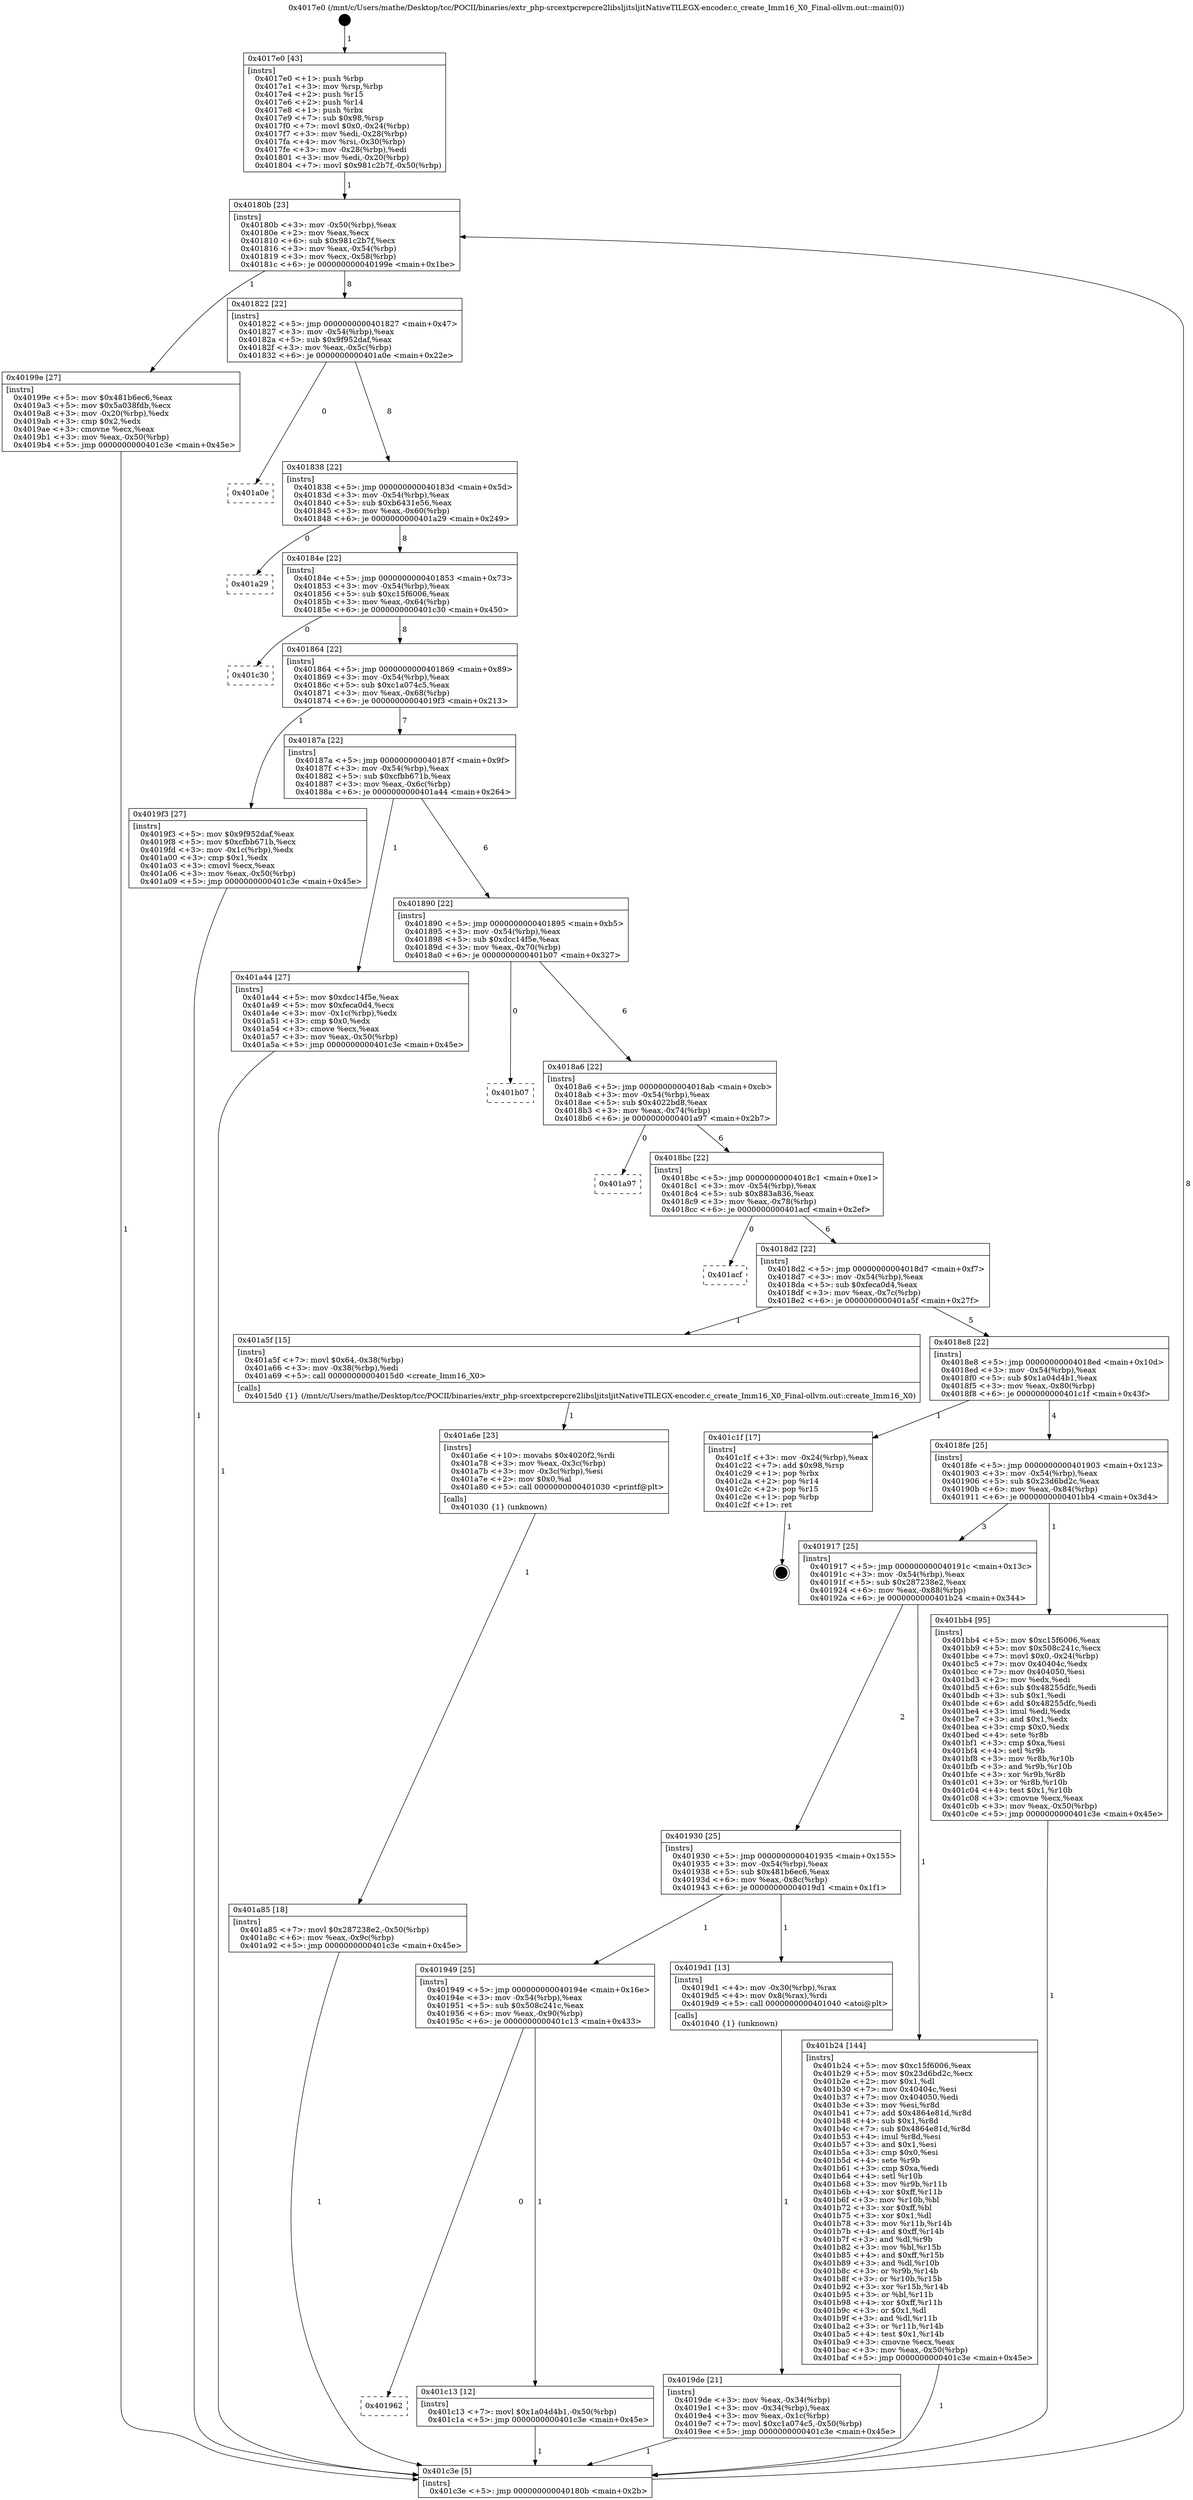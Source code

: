digraph "0x4017e0" {
  label = "0x4017e0 (/mnt/c/Users/mathe/Desktop/tcc/POCII/binaries/extr_php-srcextpcrepcre2libsljitsljitNativeTILEGX-encoder.c_create_Imm16_X0_Final-ollvm.out::main(0))"
  labelloc = "t"
  node[shape=record]

  Entry [label="",width=0.3,height=0.3,shape=circle,fillcolor=black,style=filled]
  "0x40180b" [label="{
     0x40180b [23]\l
     | [instrs]\l
     &nbsp;&nbsp;0x40180b \<+3\>: mov -0x50(%rbp),%eax\l
     &nbsp;&nbsp;0x40180e \<+2\>: mov %eax,%ecx\l
     &nbsp;&nbsp;0x401810 \<+6\>: sub $0x981c2b7f,%ecx\l
     &nbsp;&nbsp;0x401816 \<+3\>: mov %eax,-0x54(%rbp)\l
     &nbsp;&nbsp;0x401819 \<+3\>: mov %ecx,-0x58(%rbp)\l
     &nbsp;&nbsp;0x40181c \<+6\>: je 000000000040199e \<main+0x1be\>\l
  }"]
  "0x40199e" [label="{
     0x40199e [27]\l
     | [instrs]\l
     &nbsp;&nbsp;0x40199e \<+5\>: mov $0x481b6ec6,%eax\l
     &nbsp;&nbsp;0x4019a3 \<+5\>: mov $0x5a038fdb,%ecx\l
     &nbsp;&nbsp;0x4019a8 \<+3\>: mov -0x20(%rbp),%edx\l
     &nbsp;&nbsp;0x4019ab \<+3\>: cmp $0x2,%edx\l
     &nbsp;&nbsp;0x4019ae \<+3\>: cmovne %ecx,%eax\l
     &nbsp;&nbsp;0x4019b1 \<+3\>: mov %eax,-0x50(%rbp)\l
     &nbsp;&nbsp;0x4019b4 \<+5\>: jmp 0000000000401c3e \<main+0x45e\>\l
  }"]
  "0x401822" [label="{
     0x401822 [22]\l
     | [instrs]\l
     &nbsp;&nbsp;0x401822 \<+5\>: jmp 0000000000401827 \<main+0x47\>\l
     &nbsp;&nbsp;0x401827 \<+3\>: mov -0x54(%rbp),%eax\l
     &nbsp;&nbsp;0x40182a \<+5\>: sub $0x9f952daf,%eax\l
     &nbsp;&nbsp;0x40182f \<+3\>: mov %eax,-0x5c(%rbp)\l
     &nbsp;&nbsp;0x401832 \<+6\>: je 0000000000401a0e \<main+0x22e\>\l
  }"]
  "0x401c3e" [label="{
     0x401c3e [5]\l
     | [instrs]\l
     &nbsp;&nbsp;0x401c3e \<+5\>: jmp 000000000040180b \<main+0x2b\>\l
  }"]
  "0x4017e0" [label="{
     0x4017e0 [43]\l
     | [instrs]\l
     &nbsp;&nbsp;0x4017e0 \<+1\>: push %rbp\l
     &nbsp;&nbsp;0x4017e1 \<+3\>: mov %rsp,%rbp\l
     &nbsp;&nbsp;0x4017e4 \<+2\>: push %r15\l
     &nbsp;&nbsp;0x4017e6 \<+2\>: push %r14\l
     &nbsp;&nbsp;0x4017e8 \<+1\>: push %rbx\l
     &nbsp;&nbsp;0x4017e9 \<+7\>: sub $0x98,%rsp\l
     &nbsp;&nbsp;0x4017f0 \<+7\>: movl $0x0,-0x24(%rbp)\l
     &nbsp;&nbsp;0x4017f7 \<+3\>: mov %edi,-0x28(%rbp)\l
     &nbsp;&nbsp;0x4017fa \<+4\>: mov %rsi,-0x30(%rbp)\l
     &nbsp;&nbsp;0x4017fe \<+3\>: mov -0x28(%rbp),%edi\l
     &nbsp;&nbsp;0x401801 \<+3\>: mov %edi,-0x20(%rbp)\l
     &nbsp;&nbsp;0x401804 \<+7\>: movl $0x981c2b7f,-0x50(%rbp)\l
  }"]
  Exit [label="",width=0.3,height=0.3,shape=circle,fillcolor=black,style=filled,peripheries=2]
  "0x401a0e" [label="{
     0x401a0e\l
  }", style=dashed]
  "0x401838" [label="{
     0x401838 [22]\l
     | [instrs]\l
     &nbsp;&nbsp;0x401838 \<+5\>: jmp 000000000040183d \<main+0x5d\>\l
     &nbsp;&nbsp;0x40183d \<+3\>: mov -0x54(%rbp),%eax\l
     &nbsp;&nbsp;0x401840 \<+5\>: sub $0xb6431e56,%eax\l
     &nbsp;&nbsp;0x401845 \<+3\>: mov %eax,-0x60(%rbp)\l
     &nbsp;&nbsp;0x401848 \<+6\>: je 0000000000401a29 \<main+0x249\>\l
  }"]
  "0x401962" [label="{
     0x401962\l
  }", style=dashed]
  "0x401a29" [label="{
     0x401a29\l
  }", style=dashed]
  "0x40184e" [label="{
     0x40184e [22]\l
     | [instrs]\l
     &nbsp;&nbsp;0x40184e \<+5\>: jmp 0000000000401853 \<main+0x73\>\l
     &nbsp;&nbsp;0x401853 \<+3\>: mov -0x54(%rbp),%eax\l
     &nbsp;&nbsp;0x401856 \<+5\>: sub $0xc15f6006,%eax\l
     &nbsp;&nbsp;0x40185b \<+3\>: mov %eax,-0x64(%rbp)\l
     &nbsp;&nbsp;0x40185e \<+6\>: je 0000000000401c30 \<main+0x450\>\l
  }"]
  "0x401c13" [label="{
     0x401c13 [12]\l
     | [instrs]\l
     &nbsp;&nbsp;0x401c13 \<+7\>: movl $0x1a04d4b1,-0x50(%rbp)\l
     &nbsp;&nbsp;0x401c1a \<+5\>: jmp 0000000000401c3e \<main+0x45e\>\l
  }"]
  "0x401c30" [label="{
     0x401c30\l
  }", style=dashed]
  "0x401864" [label="{
     0x401864 [22]\l
     | [instrs]\l
     &nbsp;&nbsp;0x401864 \<+5\>: jmp 0000000000401869 \<main+0x89\>\l
     &nbsp;&nbsp;0x401869 \<+3\>: mov -0x54(%rbp),%eax\l
     &nbsp;&nbsp;0x40186c \<+5\>: sub $0xc1a074c5,%eax\l
     &nbsp;&nbsp;0x401871 \<+3\>: mov %eax,-0x68(%rbp)\l
     &nbsp;&nbsp;0x401874 \<+6\>: je 00000000004019f3 \<main+0x213\>\l
  }"]
  "0x401a85" [label="{
     0x401a85 [18]\l
     | [instrs]\l
     &nbsp;&nbsp;0x401a85 \<+7\>: movl $0x287238e2,-0x50(%rbp)\l
     &nbsp;&nbsp;0x401a8c \<+6\>: mov %eax,-0x9c(%rbp)\l
     &nbsp;&nbsp;0x401a92 \<+5\>: jmp 0000000000401c3e \<main+0x45e\>\l
  }"]
  "0x4019f3" [label="{
     0x4019f3 [27]\l
     | [instrs]\l
     &nbsp;&nbsp;0x4019f3 \<+5\>: mov $0x9f952daf,%eax\l
     &nbsp;&nbsp;0x4019f8 \<+5\>: mov $0xcfbb671b,%ecx\l
     &nbsp;&nbsp;0x4019fd \<+3\>: mov -0x1c(%rbp),%edx\l
     &nbsp;&nbsp;0x401a00 \<+3\>: cmp $0x1,%edx\l
     &nbsp;&nbsp;0x401a03 \<+3\>: cmovl %ecx,%eax\l
     &nbsp;&nbsp;0x401a06 \<+3\>: mov %eax,-0x50(%rbp)\l
     &nbsp;&nbsp;0x401a09 \<+5\>: jmp 0000000000401c3e \<main+0x45e\>\l
  }"]
  "0x40187a" [label="{
     0x40187a [22]\l
     | [instrs]\l
     &nbsp;&nbsp;0x40187a \<+5\>: jmp 000000000040187f \<main+0x9f\>\l
     &nbsp;&nbsp;0x40187f \<+3\>: mov -0x54(%rbp),%eax\l
     &nbsp;&nbsp;0x401882 \<+5\>: sub $0xcfbb671b,%eax\l
     &nbsp;&nbsp;0x401887 \<+3\>: mov %eax,-0x6c(%rbp)\l
     &nbsp;&nbsp;0x40188a \<+6\>: je 0000000000401a44 \<main+0x264\>\l
  }"]
  "0x401a6e" [label="{
     0x401a6e [23]\l
     | [instrs]\l
     &nbsp;&nbsp;0x401a6e \<+10\>: movabs $0x4020f2,%rdi\l
     &nbsp;&nbsp;0x401a78 \<+3\>: mov %eax,-0x3c(%rbp)\l
     &nbsp;&nbsp;0x401a7b \<+3\>: mov -0x3c(%rbp),%esi\l
     &nbsp;&nbsp;0x401a7e \<+2\>: mov $0x0,%al\l
     &nbsp;&nbsp;0x401a80 \<+5\>: call 0000000000401030 \<printf@plt\>\l
     | [calls]\l
     &nbsp;&nbsp;0x401030 \{1\} (unknown)\l
  }"]
  "0x401a44" [label="{
     0x401a44 [27]\l
     | [instrs]\l
     &nbsp;&nbsp;0x401a44 \<+5\>: mov $0xdcc14f5e,%eax\l
     &nbsp;&nbsp;0x401a49 \<+5\>: mov $0xfeca0d4,%ecx\l
     &nbsp;&nbsp;0x401a4e \<+3\>: mov -0x1c(%rbp),%edx\l
     &nbsp;&nbsp;0x401a51 \<+3\>: cmp $0x0,%edx\l
     &nbsp;&nbsp;0x401a54 \<+3\>: cmove %ecx,%eax\l
     &nbsp;&nbsp;0x401a57 \<+3\>: mov %eax,-0x50(%rbp)\l
     &nbsp;&nbsp;0x401a5a \<+5\>: jmp 0000000000401c3e \<main+0x45e\>\l
  }"]
  "0x401890" [label="{
     0x401890 [22]\l
     | [instrs]\l
     &nbsp;&nbsp;0x401890 \<+5\>: jmp 0000000000401895 \<main+0xb5\>\l
     &nbsp;&nbsp;0x401895 \<+3\>: mov -0x54(%rbp),%eax\l
     &nbsp;&nbsp;0x401898 \<+5\>: sub $0xdcc14f5e,%eax\l
     &nbsp;&nbsp;0x40189d \<+3\>: mov %eax,-0x70(%rbp)\l
     &nbsp;&nbsp;0x4018a0 \<+6\>: je 0000000000401b07 \<main+0x327\>\l
  }"]
  "0x4019de" [label="{
     0x4019de [21]\l
     | [instrs]\l
     &nbsp;&nbsp;0x4019de \<+3\>: mov %eax,-0x34(%rbp)\l
     &nbsp;&nbsp;0x4019e1 \<+3\>: mov -0x34(%rbp),%eax\l
     &nbsp;&nbsp;0x4019e4 \<+3\>: mov %eax,-0x1c(%rbp)\l
     &nbsp;&nbsp;0x4019e7 \<+7\>: movl $0xc1a074c5,-0x50(%rbp)\l
     &nbsp;&nbsp;0x4019ee \<+5\>: jmp 0000000000401c3e \<main+0x45e\>\l
  }"]
  "0x401b07" [label="{
     0x401b07\l
  }", style=dashed]
  "0x4018a6" [label="{
     0x4018a6 [22]\l
     | [instrs]\l
     &nbsp;&nbsp;0x4018a6 \<+5\>: jmp 00000000004018ab \<main+0xcb\>\l
     &nbsp;&nbsp;0x4018ab \<+3\>: mov -0x54(%rbp),%eax\l
     &nbsp;&nbsp;0x4018ae \<+5\>: sub $0x4022bd8,%eax\l
     &nbsp;&nbsp;0x4018b3 \<+3\>: mov %eax,-0x74(%rbp)\l
     &nbsp;&nbsp;0x4018b6 \<+6\>: je 0000000000401a97 \<main+0x2b7\>\l
  }"]
  "0x401949" [label="{
     0x401949 [25]\l
     | [instrs]\l
     &nbsp;&nbsp;0x401949 \<+5\>: jmp 000000000040194e \<main+0x16e\>\l
     &nbsp;&nbsp;0x40194e \<+3\>: mov -0x54(%rbp),%eax\l
     &nbsp;&nbsp;0x401951 \<+5\>: sub $0x508c241c,%eax\l
     &nbsp;&nbsp;0x401956 \<+6\>: mov %eax,-0x90(%rbp)\l
     &nbsp;&nbsp;0x40195c \<+6\>: je 0000000000401c13 \<main+0x433\>\l
  }"]
  "0x401a97" [label="{
     0x401a97\l
  }", style=dashed]
  "0x4018bc" [label="{
     0x4018bc [22]\l
     | [instrs]\l
     &nbsp;&nbsp;0x4018bc \<+5\>: jmp 00000000004018c1 \<main+0xe1\>\l
     &nbsp;&nbsp;0x4018c1 \<+3\>: mov -0x54(%rbp),%eax\l
     &nbsp;&nbsp;0x4018c4 \<+5\>: sub $0x883a836,%eax\l
     &nbsp;&nbsp;0x4018c9 \<+3\>: mov %eax,-0x78(%rbp)\l
     &nbsp;&nbsp;0x4018cc \<+6\>: je 0000000000401acf \<main+0x2ef\>\l
  }"]
  "0x4019d1" [label="{
     0x4019d1 [13]\l
     | [instrs]\l
     &nbsp;&nbsp;0x4019d1 \<+4\>: mov -0x30(%rbp),%rax\l
     &nbsp;&nbsp;0x4019d5 \<+4\>: mov 0x8(%rax),%rdi\l
     &nbsp;&nbsp;0x4019d9 \<+5\>: call 0000000000401040 \<atoi@plt\>\l
     | [calls]\l
     &nbsp;&nbsp;0x401040 \{1\} (unknown)\l
  }"]
  "0x401acf" [label="{
     0x401acf\l
  }", style=dashed]
  "0x4018d2" [label="{
     0x4018d2 [22]\l
     | [instrs]\l
     &nbsp;&nbsp;0x4018d2 \<+5\>: jmp 00000000004018d7 \<main+0xf7\>\l
     &nbsp;&nbsp;0x4018d7 \<+3\>: mov -0x54(%rbp),%eax\l
     &nbsp;&nbsp;0x4018da \<+5\>: sub $0xfeca0d4,%eax\l
     &nbsp;&nbsp;0x4018df \<+3\>: mov %eax,-0x7c(%rbp)\l
     &nbsp;&nbsp;0x4018e2 \<+6\>: je 0000000000401a5f \<main+0x27f\>\l
  }"]
  "0x401930" [label="{
     0x401930 [25]\l
     | [instrs]\l
     &nbsp;&nbsp;0x401930 \<+5\>: jmp 0000000000401935 \<main+0x155\>\l
     &nbsp;&nbsp;0x401935 \<+3\>: mov -0x54(%rbp),%eax\l
     &nbsp;&nbsp;0x401938 \<+5\>: sub $0x481b6ec6,%eax\l
     &nbsp;&nbsp;0x40193d \<+6\>: mov %eax,-0x8c(%rbp)\l
     &nbsp;&nbsp;0x401943 \<+6\>: je 00000000004019d1 \<main+0x1f1\>\l
  }"]
  "0x401a5f" [label="{
     0x401a5f [15]\l
     | [instrs]\l
     &nbsp;&nbsp;0x401a5f \<+7\>: movl $0x64,-0x38(%rbp)\l
     &nbsp;&nbsp;0x401a66 \<+3\>: mov -0x38(%rbp),%edi\l
     &nbsp;&nbsp;0x401a69 \<+5\>: call 00000000004015d0 \<create_Imm16_X0\>\l
     | [calls]\l
     &nbsp;&nbsp;0x4015d0 \{1\} (/mnt/c/Users/mathe/Desktop/tcc/POCII/binaries/extr_php-srcextpcrepcre2libsljitsljitNativeTILEGX-encoder.c_create_Imm16_X0_Final-ollvm.out::create_Imm16_X0)\l
  }"]
  "0x4018e8" [label="{
     0x4018e8 [22]\l
     | [instrs]\l
     &nbsp;&nbsp;0x4018e8 \<+5\>: jmp 00000000004018ed \<main+0x10d\>\l
     &nbsp;&nbsp;0x4018ed \<+3\>: mov -0x54(%rbp),%eax\l
     &nbsp;&nbsp;0x4018f0 \<+5\>: sub $0x1a04d4b1,%eax\l
     &nbsp;&nbsp;0x4018f5 \<+3\>: mov %eax,-0x80(%rbp)\l
     &nbsp;&nbsp;0x4018f8 \<+6\>: je 0000000000401c1f \<main+0x43f\>\l
  }"]
  "0x401b24" [label="{
     0x401b24 [144]\l
     | [instrs]\l
     &nbsp;&nbsp;0x401b24 \<+5\>: mov $0xc15f6006,%eax\l
     &nbsp;&nbsp;0x401b29 \<+5\>: mov $0x23d6bd2c,%ecx\l
     &nbsp;&nbsp;0x401b2e \<+2\>: mov $0x1,%dl\l
     &nbsp;&nbsp;0x401b30 \<+7\>: mov 0x40404c,%esi\l
     &nbsp;&nbsp;0x401b37 \<+7\>: mov 0x404050,%edi\l
     &nbsp;&nbsp;0x401b3e \<+3\>: mov %esi,%r8d\l
     &nbsp;&nbsp;0x401b41 \<+7\>: add $0x4864e81d,%r8d\l
     &nbsp;&nbsp;0x401b48 \<+4\>: sub $0x1,%r8d\l
     &nbsp;&nbsp;0x401b4c \<+7\>: sub $0x4864e81d,%r8d\l
     &nbsp;&nbsp;0x401b53 \<+4\>: imul %r8d,%esi\l
     &nbsp;&nbsp;0x401b57 \<+3\>: and $0x1,%esi\l
     &nbsp;&nbsp;0x401b5a \<+3\>: cmp $0x0,%esi\l
     &nbsp;&nbsp;0x401b5d \<+4\>: sete %r9b\l
     &nbsp;&nbsp;0x401b61 \<+3\>: cmp $0xa,%edi\l
     &nbsp;&nbsp;0x401b64 \<+4\>: setl %r10b\l
     &nbsp;&nbsp;0x401b68 \<+3\>: mov %r9b,%r11b\l
     &nbsp;&nbsp;0x401b6b \<+4\>: xor $0xff,%r11b\l
     &nbsp;&nbsp;0x401b6f \<+3\>: mov %r10b,%bl\l
     &nbsp;&nbsp;0x401b72 \<+3\>: xor $0xff,%bl\l
     &nbsp;&nbsp;0x401b75 \<+3\>: xor $0x1,%dl\l
     &nbsp;&nbsp;0x401b78 \<+3\>: mov %r11b,%r14b\l
     &nbsp;&nbsp;0x401b7b \<+4\>: and $0xff,%r14b\l
     &nbsp;&nbsp;0x401b7f \<+3\>: and %dl,%r9b\l
     &nbsp;&nbsp;0x401b82 \<+3\>: mov %bl,%r15b\l
     &nbsp;&nbsp;0x401b85 \<+4\>: and $0xff,%r15b\l
     &nbsp;&nbsp;0x401b89 \<+3\>: and %dl,%r10b\l
     &nbsp;&nbsp;0x401b8c \<+3\>: or %r9b,%r14b\l
     &nbsp;&nbsp;0x401b8f \<+3\>: or %r10b,%r15b\l
     &nbsp;&nbsp;0x401b92 \<+3\>: xor %r15b,%r14b\l
     &nbsp;&nbsp;0x401b95 \<+3\>: or %bl,%r11b\l
     &nbsp;&nbsp;0x401b98 \<+4\>: xor $0xff,%r11b\l
     &nbsp;&nbsp;0x401b9c \<+3\>: or $0x1,%dl\l
     &nbsp;&nbsp;0x401b9f \<+3\>: and %dl,%r11b\l
     &nbsp;&nbsp;0x401ba2 \<+3\>: or %r11b,%r14b\l
     &nbsp;&nbsp;0x401ba5 \<+4\>: test $0x1,%r14b\l
     &nbsp;&nbsp;0x401ba9 \<+3\>: cmovne %ecx,%eax\l
     &nbsp;&nbsp;0x401bac \<+3\>: mov %eax,-0x50(%rbp)\l
     &nbsp;&nbsp;0x401baf \<+5\>: jmp 0000000000401c3e \<main+0x45e\>\l
  }"]
  "0x401c1f" [label="{
     0x401c1f [17]\l
     | [instrs]\l
     &nbsp;&nbsp;0x401c1f \<+3\>: mov -0x24(%rbp),%eax\l
     &nbsp;&nbsp;0x401c22 \<+7\>: add $0x98,%rsp\l
     &nbsp;&nbsp;0x401c29 \<+1\>: pop %rbx\l
     &nbsp;&nbsp;0x401c2a \<+2\>: pop %r14\l
     &nbsp;&nbsp;0x401c2c \<+2\>: pop %r15\l
     &nbsp;&nbsp;0x401c2e \<+1\>: pop %rbp\l
     &nbsp;&nbsp;0x401c2f \<+1\>: ret\l
  }"]
  "0x4018fe" [label="{
     0x4018fe [25]\l
     | [instrs]\l
     &nbsp;&nbsp;0x4018fe \<+5\>: jmp 0000000000401903 \<main+0x123\>\l
     &nbsp;&nbsp;0x401903 \<+3\>: mov -0x54(%rbp),%eax\l
     &nbsp;&nbsp;0x401906 \<+5\>: sub $0x23d6bd2c,%eax\l
     &nbsp;&nbsp;0x40190b \<+6\>: mov %eax,-0x84(%rbp)\l
     &nbsp;&nbsp;0x401911 \<+6\>: je 0000000000401bb4 \<main+0x3d4\>\l
  }"]
  "0x401917" [label="{
     0x401917 [25]\l
     | [instrs]\l
     &nbsp;&nbsp;0x401917 \<+5\>: jmp 000000000040191c \<main+0x13c\>\l
     &nbsp;&nbsp;0x40191c \<+3\>: mov -0x54(%rbp),%eax\l
     &nbsp;&nbsp;0x40191f \<+5\>: sub $0x287238e2,%eax\l
     &nbsp;&nbsp;0x401924 \<+6\>: mov %eax,-0x88(%rbp)\l
     &nbsp;&nbsp;0x40192a \<+6\>: je 0000000000401b24 \<main+0x344\>\l
  }"]
  "0x401bb4" [label="{
     0x401bb4 [95]\l
     | [instrs]\l
     &nbsp;&nbsp;0x401bb4 \<+5\>: mov $0xc15f6006,%eax\l
     &nbsp;&nbsp;0x401bb9 \<+5\>: mov $0x508c241c,%ecx\l
     &nbsp;&nbsp;0x401bbe \<+7\>: movl $0x0,-0x24(%rbp)\l
     &nbsp;&nbsp;0x401bc5 \<+7\>: mov 0x40404c,%edx\l
     &nbsp;&nbsp;0x401bcc \<+7\>: mov 0x404050,%esi\l
     &nbsp;&nbsp;0x401bd3 \<+2\>: mov %edx,%edi\l
     &nbsp;&nbsp;0x401bd5 \<+6\>: sub $0x48255dfc,%edi\l
     &nbsp;&nbsp;0x401bdb \<+3\>: sub $0x1,%edi\l
     &nbsp;&nbsp;0x401bde \<+6\>: add $0x48255dfc,%edi\l
     &nbsp;&nbsp;0x401be4 \<+3\>: imul %edi,%edx\l
     &nbsp;&nbsp;0x401be7 \<+3\>: and $0x1,%edx\l
     &nbsp;&nbsp;0x401bea \<+3\>: cmp $0x0,%edx\l
     &nbsp;&nbsp;0x401bed \<+4\>: sete %r8b\l
     &nbsp;&nbsp;0x401bf1 \<+3\>: cmp $0xa,%esi\l
     &nbsp;&nbsp;0x401bf4 \<+4\>: setl %r9b\l
     &nbsp;&nbsp;0x401bf8 \<+3\>: mov %r8b,%r10b\l
     &nbsp;&nbsp;0x401bfb \<+3\>: and %r9b,%r10b\l
     &nbsp;&nbsp;0x401bfe \<+3\>: xor %r9b,%r8b\l
     &nbsp;&nbsp;0x401c01 \<+3\>: or %r8b,%r10b\l
     &nbsp;&nbsp;0x401c04 \<+4\>: test $0x1,%r10b\l
     &nbsp;&nbsp;0x401c08 \<+3\>: cmovne %ecx,%eax\l
     &nbsp;&nbsp;0x401c0b \<+3\>: mov %eax,-0x50(%rbp)\l
     &nbsp;&nbsp;0x401c0e \<+5\>: jmp 0000000000401c3e \<main+0x45e\>\l
  }"]
  Entry -> "0x4017e0" [label=" 1"]
  "0x40180b" -> "0x40199e" [label=" 1"]
  "0x40180b" -> "0x401822" [label=" 8"]
  "0x40199e" -> "0x401c3e" [label=" 1"]
  "0x4017e0" -> "0x40180b" [label=" 1"]
  "0x401c3e" -> "0x40180b" [label=" 8"]
  "0x401c1f" -> Exit [label=" 1"]
  "0x401822" -> "0x401a0e" [label=" 0"]
  "0x401822" -> "0x401838" [label=" 8"]
  "0x401c13" -> "0x401c3e" [label=" 1"]
  "0x401838" -> "0x401a29" [label=" 0"]
  "0x401838" -> "0x40184e" [label=" 8"]
  "0x401949" -> "0x401962" [label=" 0"]
  "0x40184e" -> "0x401c30" [label=" 0"]
  "0x40184e" -> "0x401864" [label=" 8"]
  "0x401949" -> "0x401c13" [label=" 1"]
  "0x401864" -> "0x4019f3" [label=" 1"]
  "0x401864" -> "0x40187a" [label=" 7"]
  "0x401bb4" -> "0x401c3e" [label=" 1"]
  "0x40187a" -> "0x401a44" [label=" 1"]
  "0x40187a" -> "0x401890" [label=" 6"]
  "0x401b24" -> "0x401c3e" [label=" 1"]
  "0x401890" -> "0x401b07" [label=" 0"]
  "0x401890" -> "0x4018a6" [label=" 6"]
  "0x401a85" -> "0x401c3e" [label=" 1"]
  "0x4018a6" -> "0x401a97" [label=" 0"]
  "0x4018a6" -> "0x4018bc" [label=" 6"]
  "0x401a6e" -> "0x401a85" [label=" 1"]
  "0x4018bc" -> "0x401acf" [label=" 0"]
  "0x4018bc" -> "0x4018d2" [label=" 6"]
  "0x401a5f" -> "0x401a6e" [label=" 1"]
  "0x4018d2" -> "0x401a5f" [label=" 1"]
  "0x4018d2" -> "0x4018e8" [label=" 5"]
  "0x4019f3" -> "0x401c3e" [label=" 1"]
  "0x4018e8" -> "0x401c1f" [label=" 1"]
  "0x4018e8" -> "0x4018fe" [label=" 4"]
  "0x4019de" -> "0x401c3e" [label=" 1"]
  "0x4018fe" -> "0x401bb4" [label=" 1"]
  "0x4018fe" -> "0x401917" [label=" 3"]
  "0x4019d1" -> "0x4019de" [label=" 1"]
  "0x401917" -> "0x401b24" [label=" 1"]
  "0x401917" -> "0x401930" [label=" 2"]
  "0x401a44" -> "0x401c3e" [label=" 1"]
  "0x401930" -> "0x4019d1" [label=" 1"]
  "0x401930" -> "0x401949" [label=" 1"]
}
